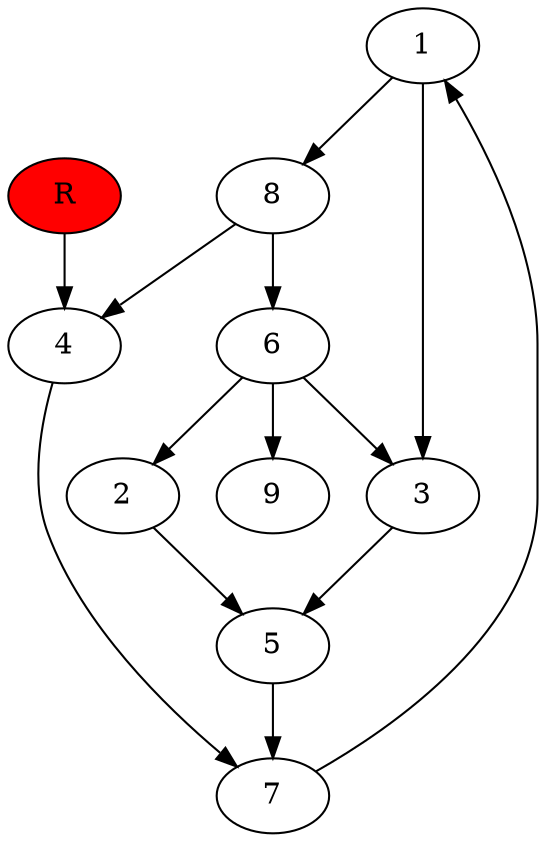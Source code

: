 digraph prb13610 {
	1
	2
	3
	4
	5
	6
	7
	8
	R [fillcolor="#ff0000" style=filled]
	1 -> 3
	1 -> 8
	2 -> 5
	3 -> 5
	4 -> 7
	5 -> 7
	6 -> 2
	6 -> 3
	6 -> 9
	7 -> 1
	8 -> 4
	8 -> 6
	R -> 4
}
